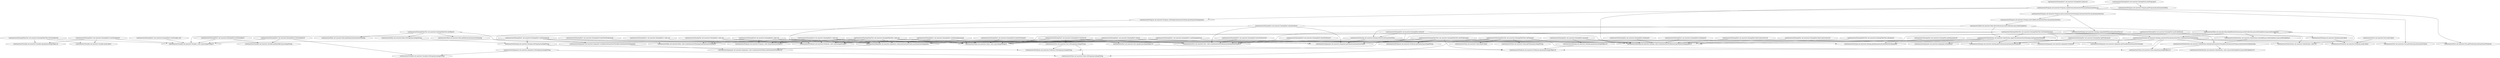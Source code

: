 digraph method {
    "Lnet/mooctest/Datalog net.mooctest.Datalog.compatibleWith(Lnet/mooctest/Fact;)Z" -> "Lnet/mooctest/Datalog net.mooctest.Datalog.substituteTo(Lnet/mooctest/Fact;)Lnet/mooctest/Substitution;";
    "Lnet/mooctest/DatalogTest2 net.mooctest.DatalogTest2.testVariable3()V" -> "Lnet/mooctest/Variable net.mooctest.Variable.hashCode()I";
    "Lnet/mooctest/DatalogTest2 net.mooctest.DatalogTest2.testVariable3()V" -> "Lnet/mooctest/Variable net.mooctest.Variable.<init>(Ljava/lang/String;)V";
    "Lnet/mooctest/DatalogTest2 net.mooctest.DatalogTest2.testVariable3()V" -> "Lnet/mooctest/Variable net.mooctest.Variable.equals(Ljava/lang/Object;)Z";
    "Lnet/mooctest/Argument net.mooctest.Argument.toString()Ljava/lang/String;" -> "Lnet/mooctest/Variable net.mooctest.Variable.toString()Ljava/lang/String;";
    "Lnet/mooctest/Argument net.mooctest.Argument.toString()Ljava/lang/String;" -> "Lnet/mooctest/Value net.mooctest.Value.toString()Ljava/lang/String;";
    "Lnet/mooctest/DatalogTest1 net.mooctest.DatalogTest1.testDatalogSames()V" -> "Lnet/mooctest/Value net.mooctest.Value.<init>(Ljava/lang/String;)V";
    "Lnet/mooctest/DatalogTest1 net.mooctest.DatalogTest1.testDatalogSames()V" -> "Lnet/mooctest/Predicate net.mooctest.Predicate.<init>(Ljava/lang/String;)V";
    "Lnet/mooctest/DatalogTest1 net.mooctest.DatalogTest1.testDatalogSames()V" -> "Lnet/mooctest/Datalog net.mooctest.Datalog.<init>(Lnet/mooctest/Predicate;[Lnet/mooctest/Argument;)V";
    "Lnet/mooctest/DatalogTest1 net.mooctest.DatalogTest1.testDatalogSames()V" -> "Lnet/mooctest/Argument net.mooctest.Argument.value(Lnet/mooctest/Value;)Lnet/mooctest/Argument;";
    "Lnet/mooctest/DatalogTest net.mooctest.DatalogTest.getArguments()V" -> "Lnet/mooctest/Datalog net.mooctest.Datalog.getArguments()[Lnet/mooctest/Argument;";
    "Lnet/mooctest/DatalogTest3 net.mooctest.DatalogTest3.testFact()V" -> "Lnet/mooctest/Value net.mooctest.Value.<init>(Ljava/lang/String;)V";
    "Lnet/mooctest/DatalogTest3 net.mooctest.DatalogTest3.testFact()V" -> "Lnet/mooctest/Fact net.mooctest.Fact.equals(Ljava/lang/Object;)Z";
    "Lnet/mooctest/DatalogTest3 net.mooctest.DatalogTest3.testFact()V" -> "Lnet/mooctest/Fact net.mooctest.Fact.toString()Ljava/lang/String;";
    "Lnet/mooctest/DatalogTest3 net.mooctest.DatalogTest3.testFact()V" -> "Lnet/mooctest/Predicate net.mooctest.Predicate.<init>(Ljava/lang/String;)V";
    "Lnet/mooctest/DatalogTest3 net.mooctest.DatalogTest3.testFact()V" -> "Lnet/mooctest/Fact net.mooctest.Fact.<init>(Lnet/mooctest/Predicate;[Lnet/mooctest/Value;)V";
    "Lnet/mooctest/Datalog net.mooctest.Datalog.equals(Ljava/lang/Object;)Z" -> "Lnet/mooctest/Predicate net.mooctest.Predicate.equals(Ljava/lang/Object;)Z";
    "Lnet/mooctest/Datalog net.mooctest.Datalog.toFact()Lnet/mooctest/Fact;" -> "Lnet/mooctest/Argument net.mooctest.Argument.getValue()Lnet/mooctest/Value;";
    "Lnet/mooctest/Datalog net.mooctest.Datalog.toFact()Lnet/mooctest/Fact;" -> "Lnet/mooctest/Argument net.mooctest.Argument.isValue()Z";
    "Lnet/mooctest/Datalog net.mooctest.Datalog.toFact()Lnet/mooctest/Fact;" -> "Lnet/mooctest/Fact net.mooctest.Fact.<init>(Lnet/mooctest/Predicate;[Lnet/mooctest/Value;)V";
    "Lnet/mooctest/DatalogOtherTest net.mooctest.DatalogOtherTest.initialize()V" -> "Lnet/mooctest/Datalog net.mooctest.Datalog.<init>(Lnet/mooctest/Predicate;[Lnet/mooctest/Argument;)V";
    "Lnet/mooctest/DatalogTest net.mooctest.DatalogTest.<init>()V" -> "Lnet/mooctest/Value net.mooctest.Value.<init>(Ljava/lang/String;)V";
    "Lnet/mooctest/DatalogTest net.mooctest.DatalogTest.<init>()V" -> "Lnet/mooctest/Predicate net.mooctest.Predicate.<init>(Ljava/lang/String;)V";
    "Lnet/mooctest/DatalogTest net.mooctest.DatalogTest.<init>()V" -> "Lnet/mooctest/Argument net.mooctest.Argument.value(Lnet/mooctest/Value;)Lnet/mooctest/Argument;";
    "Lnet/mooctest/Program net.mooctest.Program.valToArg([Lnet/mooctest/Value;)[Lnet/mooctest/Argument;" -> "Lnet/mooctest/Argument net.mooctest.Argument.value(Lnet/mooctest/Value;)Lnet/mooctest/Argument;";
    "Lnet/mooctest/Program net.mooctest.Program.canDerive(Lnet/mooctest/Fact;[Lnet/mooctest/Fact;)Z" -> "Lnet/mooctest/Fact net.mooctest.Fact.getValues()[Lnet/mooctest/Value;";
    "Lnet/mooctest/Program net.mooctest.Program.canDerive(Lnet/mooctest/Fact;[Lnet/mooctest/Fact;)Z" -> "Lnet/mooctest/Program net.mooctest.Program.query(Lnet/mooctest/Datalog;[Lnet/mooctest/Fact;)[Lnet/mooctest/Fact;";
    "Lnet/mooctest/Program net.mooctest.Program.canDerive(Lnet/mooctest/Fact;[Lnet/mooctest/Fact;)Z" -> "Lnet/mooctest/Program net.mooctest.Program.valToArg([Lnet/mooctest/Value;)[Lnet/mooctest/Argument;";
    "Lnet/mooctest/Program net.mooctest.Program.canDerive(Lnet/mooctest/Fact;[Lnet/mooctest/Fact;)Z" -> "Lnet/mooctest/Datalog net.mooctest.Datalog.<init>(Lnet/mooctest/Predicate;[Lnet/mooctest/Argument;)V";
    "Lnet/mooctest/Program net.mooctest.Program.canDerive(Lnet/mooctest/Fact;[Lnet/mooctest/Fact;)Z" -> "Lnet/mooctest/Fact net.mooctest.Fact.getPredicate()Lnet/mooctest/Predicate;";
    "Lnet/mooctest/DatalogTest1 net.mooctest.DatalogTest1.testDatalogGets()V" -> "Lnet/mooctest/Value net.mooctest.Value.<init>(Ljava/lang/String;)V";
    "Lnet/mooctest/DatalogTest1 net.mooctest.DatalogTest1.testDatalogGets()V" -> "Lnet/mooctest/Predicate net.mooctest.Predicate.<init>(Ljava/lang/String;)V";
    "Lnet/mooctest/DatalogTest1 net.mooctest.DatalogTest1.testDatalogGets()V" -> "Lnet/mooctest/Datalog net.mooctest.Datalog.getPredicate()Lnet/mooctest/Predicate;";
    "Lnet/mooctest/DatalogTest1 net.mooctest.DatalogTest1.testDatalogGets()V" -> "Lnet/mooctest/Datalog net.mooctest.Datalog.<init>(Lnet/mooctest/Predicate;[Lnet/mooctest/Argument;)V";
    "Lnet/mooctest/DatalogTest1 net.mooctest.DatalogTest1.testDatalogGets()V" -> "Lnet/mooctest/Argument net.mooctest.Argument.value(Lnet/mooctest/Value;)Lnet/mooctest/Argument;";
    "Lnet/mooctest/DatalogTest net.mooctest.DatalogTest.initialize()V" -> "Lnet/mooctest/Datalog net.mooctest.Datalog.<init>(Lnet/mooctest/Predicate;[Lnet/mooctest/Argument;)V";
    "Lnet/mooctest/DatalogTest2 net.mooctest.DatalogTest2.testVariable_0()V" -> "Lnet/mooctest/Variable net.mooctest.Variable.<init>(Ljava/lang/String;)V";
    "Lnet/mooctest/DatalogTest5 net.mooctest.DatalogTest5.blowTestFact2()V" -> "Lnet/mooctest/Fact net.mooctest.Fact.<init>(Lnet/mooctest/Predicate;[Lnet/mooctest/Value;)V";
    "Lnet/mooctest/DatalogTest5 net.mooctest.DatalogTest5.blowTestValue()V" -> "Lnet/mooctest/Value net.mooctest.Value.<init>(Ljava/lang/String;)V";
    "Lnet/mooctest/DatalogTest1 net.mooctest.DatalogTest1.testDatalog2()V" -> "Lnet/mooctest/Value net.mooctest.Value.<init>(Ljava/lang/String;)V";
    "Lnet/mooctest/DatalogTest1 net.mooctest.DatalogTest1.testDatalog2()V" -> "Lnet/mooctest/Predicate net.mooctest.Predicate.<init>(Ljava/lang/String;)V";
    "Lnet/mooctest/DatalogTest1 net.mooctest.DatalogTest1.testDatalog2()V" -> "Lnet/mooctest/Datalog net.mooctest.Datalog.<init>(Lnet/mooctest/Predicate;[Lnet/mooctest/Argument;)V";
    "Lnet/mooctest/DatalogTest1 net.mooctest.DatalogTest1.testDatalog2()V" -> "Lnet/mooctest/Argument net.mooctest.Argument.value(Lnet/mooctest/Value;)Lnet/mooctest/Argument;";
    "Lnet/mooctest/DatalogTest1 net.mooctest.DatalogTest1.testDatalog2()V" -> "Lnet/mooctest/Variable net.mooctest.Variable.<init>(Ljava/lang/String;)V";
    "Lnet/mooctest/DatalogTest1 net.mooctest.DatalogTest1.testDatalog2()V" -> "Lnet/mooctest/Datalog net.mooctest.Datalog.toString()Ljava/lang/String;";
    "Lnet/mooctest/DatalogTest1 net.mooctest.DatalogTest1.testDatalog2()V" -> "Lnet/mooctest/Argument net.mooctest.Argument.variable(Lnet/mooctest/Variable;)Lnet/mooctest/Argument;";
    "Lnet/mooctest/DatalogOtherTest net.mooctest.DatalogOtherTest.testVariable3()V" -> "Lnet/mooctest/Variable net.mooctest.Variable.hashCode()I";
    "Lnet/mooctest/DatalogOtherTest net.mooctest.DatalogOtherTest.testVariable3()V" -> "Lnet/mooctest/Variable net.mooctest.Variable.<init>(Ljava/lang/String;)V";
    "Lnet/mooctest/DatalogOtherTest net.mooctest.DatalogOtherTest.testVariable3()V" -> "Lnet/mooctest/Variable net.mooctest.Variable.equals(Ljava/lang/Object;)Z";
    "Lnet/mooctest/DatalogTest4 net.mooctest.DatalogTest4.testProgram()V" -> "Lnet/mooctest/Program net.mooctest.Program.canDerive(Lnet/mooctest/Fact;[Lnet/mooctest/Fact;)Z";
    "Lnet/mooctest/DatalogTest4 net.mooctest.DatalogTest4.testProgram()V" -> "Lnet/mooctest/Program net.mooctest.Program.getProgram()[Lnet/mooctest/Rule;";
    "Lnet/mooctest/Fact net.mooctest.Fact.toString()Ljava/lang/String;" -> "Lnet/mooctest/Value net.mooctest.Value.toString()Ljava/lang/String;";
    "Lnet/mooctest/Fact net.mooctest.Fact.toString()Ljava/lang/String;" -> "Lnet/mooctest/Predicate net.mooctest.Predicate.toString()Ljava/lang/String;";
    "Lnet/mooctest/DatalogTest5 net.mooctest.DatalogTest5.blowTestPredicate()V" -> "Lnet/mooctest/Predicate net.mooctest.Predicate.<init>(Ljava/lang/String;)V";
    "Lnet/mooctest/DatalogOtherTest net.mooctest.DatalogOtherTest.testSubstitution()V" -> "Lnet/mooctest/Value net.mooctest.Value.<init>(Ljava/lang/String;)V";
    "Lnet/mooctest/DatalogOtherTest net.mooctest.DatalogOtherTest.testSubstitution()V" -> "Lnet/mooctest/Substitution net.mooctest.Substitution.<init>()V";
    "Lnet/mooctest/DatalogOtherTest net.mooctest.DatalogOtherTest.testSubstitution()V" -> "Lnet/mooctest/Datalog net.mooctest.Datalog.getPredicate()Lnet/mooctest/Predicate;";
    "Lnet/mooctest/DatalogOtherTest net.mooctest.DatalogOtherTest.testSubstitution()V" -> "Lnet/mooctest/Variable net.mooctest.Variable.<init>(Ljava/lang/String;)V";
    "Lnet/mooctest/DatalogOtherTest net.mooctest.DatalogOtherTest.testSubstitution()V" -> "Lnet/mooctest/Argument net.mooctest.Argument.getValue()Lnet/mooctest/Value;";
    "Lnet/mooctest/DatalogOtherTest net.mooctest.DatalogOtherTest.testSubstitution()V" -> "Lnet/mooctest/Substitution net.mooctest.Substitution.applyOn(Lnet/mooctest/Datalog;)Lnet/mooctest/Datalog;";
    "Lnet/mooctest/DatalogOtherTest net.mooctest.DatalogOtherTest.testSubstitution()V" -> "Lnet/mooctest/Substitution net.mooctest.Substitution.extend(Lnet/mooctest/Variable;Lnet/mooctest/Value;)Lnet/mooctest/Substitution;";
    "Lnet/mooctest/DatalogOtherTest net.mooctest.DatalogOtherTest.testSubstitution()V" -> "Lnet/mooctest/Substitution net.mooctest.Substitution.extendAll(Ljava/util/LinkedList;)Ljava/util/LinkedList;";
    "Lnet/mooctest/DatalogTest1 net.mooctest.DatalogTest1.<init>()V" -> "Lnet/mooctest/Predicate net.mooctest.Predicate.<init>(Ljava/lang/String;)V";
    "Lnet/mooctest/DatalogTest5 net.mooctest.DatalogTest5.initialize()V" -> "Lnet/mooctest/Datalog net.mooctest.Datalog.<init>(Lnet/mooctest/Predicate;[Lnet/mooctest/Argument;)V";
    "Lnet/mooctest/Datalog net.mooctest.Datalog.substituteTo(Lnet/mooctest/Fact;)Lnet/mooctest/Substitution;" -> "Lnet/mooctest/Fact net.mooctest.Fact.getValues()[Lnet/mooctest/Value;";
    "Lnet/mooctest/Datalog net.mooctest.Datalog.substituteTo(Lnet/mooctest/Fact;)Lnet/mooctest/Substitution;" -> "Lnet/mooctest/Argument net.mooctest.Argument.getVariable()Lnet/mooctest/Variable;";
    "Lnet/mooctest/Datalog net.mooctest.Datalog.substituteTo(Lnet/mooctest/Fact;)Lnet/mooctest/Substitution;" -> "Lnet/mooctest/Substitution net.mooctest.Substitution.<init>()V";
    "Lnet/mooctest/Datalog net.mooctest.Datalog.substituteTo(Lnet/mooctest/Fact;)Lnet/mooctest/Substitution;" -> "Lnet/mooctest/Argument net.mooctest.Argument.getValue()Lnet/mooctest/Value;";
    "Lnet/mooctest/Datalog net.mooctest.Datalog.substituteTo(Lnet/mooctest/Fact;)Lnet/mooctest/Substitution;" -> "Lnet/mooctest/Argument net.mooctest.Argument.isValue()Z";
    "Lnet/mooctest/Datalog net.mooctest.Datalog.substituteTo(Lnet/mooctest/Fact;)Lnet/mooctest/Substitution;" -> "Lnet/mooctest/Substitution net.mooctest.Substitution.extend(Lnet/mooctest/Variable;Lnet/mooctest/Value;)Lnet/mooctest/Substitution;";
    "Lnet/mooctest/Datalog net.mooctest.Datalog.substituteTo(Lnet/mooctest/Fact;)Lnet/mooctest/Substitution;" -> "Lnet/mooctest/Predicate net.mooctest.Predicate.equals(Ljava/lang/Object;)Z";
    "Lnet/mooctest/Datalog net.mooctest.Datalog.substituteTo(Lnet/mooctest/Fact;)Lnet/mooctest/Substitution;" -> "Lnet/mooctest/Fact net.mooctest.Fact.getPredicate()Lnet/mooctest/Predicate;";
    "Lnet/mooctest/Datalog net.mooctest.Datalog.substituteTo(Lnet/mooctest/Fact;)Lnet/mooctest/Substitution;" -> "Lnet/mooctest/Value net.mooctest.Value.equals(Ljava/lang/Object;)Z";
    "Lnet/mooctest/Substitution net.mooctest.Substitution.extendAll(Ljava/util/LinkedList;)Ljava/util/LinkedList;" -> "Lnet/mooctest/Substitution net.mooctest.Substitution.extend(Lnet/mooctest/Variable;Lnet/mooctest/Value;)Lnet/mooctest/Substitution;";
    "Lnet/mooctest/DatalogTest1 net.mooctest.DatalogTest1.test()V" -> "Lnet/mooctest/Value net.mooctest.Value.<init>(Ljava/lang/String;)V";
    "Lnet/mooctest/DatalogTest1 net.mooctest.DatalogTest1.test()V" -> "Lnet/mooctest/Predicate net.mooctest.Predicate.<init>(Ljava/lang/String;)V";
    "Lnet/mooctest/DatalogTest1 net.mooctest.DatalogTest1.test()V" -> "Lnet/mooctest/Datalog net.mooctest.Datalog.<init>(Lnet/mooctest/Predicate;[Lnet/mooctest/Argument;)V";
    "Lnet/mooctest/DatalogTest1 net.mooctest.DatalogTest1.test()V" -> "Lnet/mooctest/Argument net.mooctest.Argument.value(Lnet/mooctest/Value;)Lnet/mooctest/Argument;";
    "Lnet/mooctest/DatalogTest1 net.mooctest.DatalogTest1.test()V" -> "Lnet/mooctest/Datalog net.mooctest.Datalog.getArguments()[Lnet/mooctest/Argument;";
    "Lnet/mooctest/DatalogTest2 net.mooctest.DatalogTest2.testVariable()V" -> "Lnet/mooctest/Variable net.mooctest.Variable.getIdentifier()Ljava/lang/String;";
    "Lnet/mooctest/DatalogTest2 net.mooctest.DatalogTest2.testVariable()V" -> "Lnet/mooctest/Variable net.mooctest.Variable.<init>(Ljava/lang/String;)V";
    "Lnet/mooctest/Datalog net.mooctest.Datalog.hashCode()I" -> "Lnet/mooctest/Predicate net.mooctest.Predicate.hashCode()I";
    "Lnet/mooctest/DatalogOtherTest net.mooctest.DatalogOtherTest.<init>()V" -> "Lnet/mooctest/Value net.mooctest.Value.<init>(Ljava/lang/String;)V";
    "Lnet/mooctest/DatalogOtherTest net.mooctest.DatalogOtherTest.<init>()V" -> "Lnet/mooctest/Rule net.mooctest.Rule.<init>(Lnet/mooctest/Datalog;[Lnet/mooctest/Datalog;)V";
    "Lnet/mooctest/DatalogOtherTest net.mooctest.DatalogOtherTest.<init>()V" -> "Lnet/mooctest/Predicate net.mooctest.Predicate.<init>(Ljava/lang/String;)V";
    "Lnet/mooctest/DatalogOtherTest net.mooctest.DatalogOtherTest.<init>()V" -> "Lnet/mooctest/Argument net.mooctest.Argument.value(Lnet/mooctest/Value;)Lnet/mooctest/Argument;";
    "Lnet/mooctest/DatalogOtherTest net.mooctest.DatalogOtherTest.<init>()V" -> "Lnet/mooctest/Argument net.mooctest.Argument.getValue()Lnet/mooctest/Value;";
    "Lnet/mooctest/DatalogOtherTest net.mooctest.DatalogOtherTest.<init>()V" -> "Lnet/mooctest/Fact net.mooctest.Fact.<init>(Lnet/mooctest/Predicate;[Lnet/mooctest/Value;)V";
    "Lnet/mooctest/DatalogOtherTest net.mooctest.DatalogOtherTest.<init>()V" -> "Lnet/mooctest/Program net.mooctest.Program.<init>([Lnet/mooctest/Rule;)V";
    "Lnet/mooctest/DatalogTest net.mooctest.DatalogTest.equals()V" -> "Lnet/mooctest/Datalog net.mooctest.Datalog.equals(Ljava/lang/Object;)Z";
    "Lnet/mooctest/DatalogTest net.mooctest.DatalogTest.equals()V" -> "Lnet/mooctest/Datalog net.mooctest.Datalog.<init>(Lnet/mooctest/Predicate;[Lnet/mooctest/Argument;)V";
    "Lnet/mooctest/Argument net.mooctest.Argument.variable(Lnet/mooctest/Variable;)Lnet/mooctest/Argument;" -> "Lnet/mooctest/Argument net.mooctest.Argument.<init>(Lnet/mooctest/Value;Lnet/mooctest/Variable;Z)V";
    "Lnet/mooctest/DatalogTest5 net.mooctest.DatalogTest5.blowTestFact()V" -> "Lnet/mooctest/Fact net.mooctest.Fact.<init>(Lnet/mooctest/Predicate;[Lnet/mooctest/Value;)V";
    "Lnet/mooctest/DatalogTest4 net.mooctest.DatalogTest4.<init>()V" -> "Lnet/mooctest/Value net.mooctest.Value.<init>(Ljava/lang/String;)V";
    "Lnet/mooctest/DatalogTest4 net.mooctest.DatalogTest4.<init>()V" -> "Lnet/mooctest/Rule net.mooctest.Rule.<init>(Lnet/mooctest/Datalog;[Lnet/mooctest/Datalog;)V";
    "Lnet/mooctest/DatalogTest4 net.mooctest.DatalogTest4.<init>()V" -> "Lnet/mooctest/Predicate net.mooctest.Predicate.<init>(Ljava/lang/String;)V";
    "Lnet/mooctest/DatalogTest4 net.mooctest.DatalogTest4.<init>()V" -> "Lnet/mooctest/Argument net.mooctest.Argument.value(Lnet/mooctest/Value;)Lnet/mooctest/Argument;";
    "Lnet/mooctest/DatalogTest4 net.mooctest.DatalogTest4.<init>()V" -> "Lnet/mooctest/Argument net.mooctest.Argument.getValue()Lnet/mooctest/Value;";
    "Lnet/mooctest/DatalogTest4 net.mooctest.DatalogTest4.<init>()V" -> "Lnet/mooctest/Fact net.mooctest.Fact.<init>(Lnet/mooctest/Predicate;[Lnet/mooctest/Value;)V";
    "Lnet/mooctest/DatalogTest4 net.mooctest.DatalogTest4.<init>()V" -> "Lnet/mooctest/Program net.mooctest.Program.<init>([Lnet/mooctest/Rule;)V";
    "Lnet/mooctest/Substitution net.mooctest.Substitution.extend(Lnet/mooctest/Variable;Lnet/mooctest/Value;)Lnet/mooctest/Substitution;" -> "Lnet/mooctest/Substitution net.mooctest.Substitution.<init>(Ljava/util/LinkedList;Ljava/util/LinkedList;)V";
    "Lnet/mooctest/Substitution net.mooctest.Substitution.extend(Lnet/mooctest/Variable;Lnet/mooctest/Value;)Lnet/mooctest/Substitution;" -> "Lnet/mooctest/Value net.mooctest.Value.equals(Ljava/lang/Object;)Z";
    "Lnet/mooctest/Substitution net.mooctest.Substitution.applyOn(Lnet/mooctest/Datalog;)Lnet/mooctest/Datalog;" -> "Lnet/mooctest/Argument net.mooctest.Argument.getVariable()Lnet/mooctest/Variable;";
    "Lnet/mooctest/Substitution net.mooctest.Substitution.applyOn(Lnet/mooctest/Datalog;)Lnet/mooctest/Datalog;" -> "Lnet/mooctest/Datalog net.mooctest.Datalog.getPredicate()Lnet/mooctest/Predicate;";
    "Lnet/mooctest/Substitution net.mooctest.Substitution.applyOn(Lnet/mooctest/Datalog;)Lnet/mooctest/Datalog;" -> "Lnet/mooctest/Datalog net.mooctest.Datalog.<init>(Lnet/mooctest/Predicate;[Lnet/mooctest/Argument;)V";
    "Lnet/mooctest/Substitution net.mooctest.Substitution.applyOn(Lnet/mooctest/Datalog;)Lnet/mooctest/Datalog;" -> "Lnet/mooctest/Argument net.mooctest.Argument.value(Lnet/mooctest/Value;)Lnet/mooctest/Argument;";
    "Lnet/mooctest/Substitution net.mooctest.Substitution.applyOn(Lnet/mooctest/Datalog;)Lnet/mooctest/Datalog;" -> "Lnet/mooctest/Datalog net.mooctest.Datalog.getArguments()[Lnet/mooctest/Argument;";
    "Lnet/mooctest/Substitution net.mooctest.Substitution.applyOn(Lnet/mooctest/Datalog;)Lnet/mooctest/Datalog;" -> "Lnet/mooctest/Argument net.mooctest.Argument.isVariable()Z";
    "Lnet/mooctest/Rule net.mooctest.Rule.findAllSubstitutions(Ljava/util/Collection;Ljava/util/LinkedList;)Ljava/util/LinkedList;" -> "Lnet/mooctest/Substitution net.mooctest.Substitution.<init>()V";
    "Lnet/mooctest/Rule net.mooctest.Rule.findAllSubstitutions(Ljava/util/Collection;Ljava/util/LinkedList;)Ljava/util/LinkedList;" -> "Lnet/mooctest/Datalog net.mooctest.Datalog.substituteTo(Lnet/mooctest/Fact;)Lnet/mooctest/Substitution;";
    "Lnet/mooctest/Rule net.mooctest.Rule.findAllSubstitutions(Ljava/util/Collection;Ljava/util/LinkedList;)Ljava/util/LinkedList;" -> "Lnet/mooctest/Substitution net.mooctest.Substitution.applyOn(Lnet/mooctest/Datalog;)Lnet/mooctest/Datalog;";
    "Lnet/mooctest/Rule net.mooctest.Rule.findAllSubstitutions(Ljava/util/Collection;Ljava/util/LinkedList;)Ljava/util/LinkedList;" -> "Lnet/mooctest/Rule net.mooctest.Rule.findAllSubstitutions(Ljava/util/Collection;Ljava/util/LinkedList;)Ljava/util/LinkedList;";
    "Lnet/mooctest/Rule net.mooctest.Rule.findAllSubstitutions(Ljava/util/Collection;Ljava/util/LinkedList;)Ljava/util/LinkedList;" -> "Lnet/mooctest/Substitution net.mooctest.Substitution.extendAll(Ljava/util/LinkedList;)Ljava/util/LinkedList;";
    "Lnet/mooctest/Datalog net.mooctest.Datalog.toString()Ljava/lang/String;" -> "Lnet/mooctest/Predicate net.mooctest.Predicate.toString()Ljava/lang/String;";
    "Lnet/mooctest/Datalog net.mooctest.Datalog.toString()Ljava/lang/String;" -> "Lnet/mooctest/Argument net.mooctest.Argument.toString()Ljava/lang/String;";
    "Lnet/mooctest/DatalogOtherTest net.mooctest.DatalogOtherTest.testPredicate()V" -> "Lnet/mooctest/Predicate net.mooctest.Predicate.<init>(Ljava/lang/String;)V";
    "Lnet/mooctest/DatalogOtherTest net.mooctest.DatalogOtherTest.testPredicate()V" -> "Lnet/mooctest/Predicate net.mooctest.Predicate.getName()Ljava/lang/String;";
    "Lnet/mooctest/DatalogOtherTest net.mooctest.DatalogOtherTest.testPredicate()V" -> "Lnet/mooctest/Predicate net.mooctest.Predicate.equals(Ljava/lang/Object;)Z";
    "Lnet/mooctest/DatalogOtherTest net.mooctest.DatalogOtherTest.testPredicate()V" -> "Lnet/mooctest/Predicate net.mooctest.Predicate.hashCode()I";
    "Lnet/mooctest/DatalogOtherTest net.mooctest.DatalogOtherTest.testPredicate()V" -> "Lnet/mooctest/Predicate net.mooctest.Predicate.toString()Ljava/lang/String;";
    "Lnet/mooctest/DatalogTest5 net.mooctest.DatalogTest5.<init>()V" -> "Lnet/mooctest/Value net.mooctest.Value.<init>(Ljava/lang/String;)V";
    "Lnet/mooctest/DatalogTest5 net.mooctest.DatalogTest5.<init>()V" -> "Lnet/mooctest/Rule net.mooctest.Rule.<init>(Lnet/mooctest/Datalog;[Lnet/mooctest/Datalog;)V";
    "Lnet/mooctest/DatalogTest5 net.mooctest.DatalogTest5.<init>()V" -> "Lnet/mooctest/Predicate net.mooctest.Predicate.<init>(Ljava/lang/String;)V";
    "Lnet/mooctest/DatalogTest5 net.mooctest.DatalogTest5.<init>()V" -> "Lnet/mooctest/Argument net.mooctest.Argument.value(Lnet/mooctest/Value;)Lnet/mooctest/Argument;";
    "Lnet/mooctest/DatalogTest5 net.mooctest.DatalogTest5.<init>()V" -> "Lnet/mooctest/Argument net.mooctest.Argument.getValue()Lnet/mooctest/Value;";
    "Lnet/mooctest/DatalogTest5 net.mooctest.DatalogTest5.<init>()V" -> "Lnet/mooctest/Fact net.mooctest.Fact.<init>(Lnet/mooctest/Predicate;[Lnet/mooctest/Value;)V";
    "Lnet/mooctest/DatalogTest5 net.mooctest.DatalogTest5.<init>()V" -> "Lnet/mooctest/Program net.mooctest.Program.<init>([Lnet/mooctest/Rule;)V";
    "Lnet/mooctest/DatalogTest net.mooctest.DatalogTest.getPredicate()V" -> "Lnet/mooctest/Datalog net.mooctest.Datalog.getPredicate()Lnet/mooctest/Predicate;";
    "Lnet/mooctest/Fact net.mooctest.Fact.hashCode()I" -> "Lnet/mooctest/Predicate net.mooctest.Predicate.hashCode()I";
    "Lnet/mooctest/DatalogTest net.mooctest.DatalogTest.blowConstructor1()V" -> "Lnet/mooctest/Datalog net.mooctest.Datalog.<init>(Lnet/mooctest/Predicate;[Lnet/mooctest/Argument;)V";
    "Lnet/mooctest/Argument net.mooctest.Argument.value(Lnet/mooctest/Value;)Lnet/mooctest/Argument;" -> "Lnet/mooctest/Argument net.mooctest.Argument.<init>(Lnet/mooctest/Value;Lnet/mooctest/Variable;Z)V";
    "Lnet/mooctest/DatalogTest net.mooctest.DatalogTest.blowConstructor2()V" -> "Lnet/mooctest/Datalog net.mooctest.Datalog.<init>(Lnet/mooctest/Predicate;[Lnet/mooctest/Argument;)V";
    "Lnet/mooctest/DatalogTest5 net.mooctest.DatalogTest5.blow1()V" -> "Lnet/mooctest/Program net.mooctest.Program.canDerive(Lnet/mooctest/Fact;[Lnet/mooctest/Fact;)Z";
    "Lnet/mooctest/Program net.mooctest.Program.deriveAll([Lnet/mooctest/Fact;)[Lnet/mooctest/Fact;" -> "Lnet/mooctest/Rule net.mooctest.Rule.deriveOnce(Ljava/util/Collection;)Ljava/util/LinkedList;";
    "Lnet/mooctest/DatalogTest net.mooctest.DatalogTest.toFact()V" -> "Lnet/mooctest/Argument net.mooctest.Argument.getVariable()Lnet/mooctest/Variable;";
    "Lnet/mooctest/DatalogTest net.mooctest.DatalogTest.toFact()V" -> "Lnet/mooctest/Datalog net.mooctest.Datalog.<init>(Lnet/mooctest/Predicate;[Lnet/mooctest/Argument;)V";
    "Lnet/mooctest/DatalogTest net.mooctest.DatalogTest.toFact()V" -> "Lnet/mooctest/Datalog net.mooctest.Datalog.toFact()Lnet/mooctest/Fact;";
    "Lnet/mooctest/DatalogTest net.mooctest.DatalogTest.toFact()V" -> "Lnet/mooctest/Argument net.mooctest.Argument.getValue()Lnet/mooctest/Value;";
    "Lnet/mooctest/DatalogTest net.mooctest.DatalogTest.toFact()V" -> "Lnet/mooctest/Fact net.mooctest.Fact.<init>(Lnet/mooctest/Predicate;[Lnet/mooctest/Value;)V";
    "Lnet/mooctest/DatalogTest net.mooctest.DatalogTest.substituteTo()V" -> "Lnet/mooctest/Predicate net.mooctest.Predicate.<init>(Ljava/lang/String;)V";
    "Lnet/mooctest/DatalogTest net.mooctest.DatalogTest.substituteTo()V" -> "Lnet/mooctest/Argument net.mooctest.Argument.getValue()Lnet/mooctest/Value;";
    "Lnet/mooctest/DatalogTest net.mooctest.DatalogTest.substituteTo()V" -> "Lnet/mooctest/Datalog net.mooctest.Datalog.compatibleWith(Lnet/mooctest/Fact;)Z";
    "Lnet/mooctest/DatalogTest net.mooctest.DatalogTest.substituteTo()V" -> "Lnet/mooctest/Fact net.mooctest.Fact.<init>(Lnet/mooctest/Predicate;[Lnet/mooctest/Value;)V";
    "Lnet/mooctest/Rule net.mooctest.Rule.deriveOnce(Ljava/util/Collection;)Ljava/util/LinkedList;" -> "Lnet/mooctest/Substitution net.mooctest.Substitution.applyOn(Lnet/mooctest/Datalog;)Lnet/mooctest/Datalog;";
    "Lnet/mooctest/Rule net.mooctest.Rule.deriveOnce(Ljava/util/Collection;)Ljava/util/LinkedList;" -> "Lnet/mooctest/Datalog net.mooctest.Datalog.toFact()Lnet/mooctest/Fact;";
    "Lnet/mooctest/Rule net.mooctest.Rule.deriveOnce(Ljava/util/Collection;)Ljava/util/LinkedList;" -> "Lnet/mooctest/Rule net.mooctest.Rule.findAllSubstitutions(Ljava/util/Collection;Ljava/util/LinkedList;)Ljava/util/LinkedList;";
    "Lnet/mooctest/Fact net.mooctest.Fact.equals(Ljava/lang/Object;)Z" -> "Lnet/mooctest/Predicate net.mooctest.Predicate.equals(Ljava/lang/Object;)Z";
    "Lnet/mooctest/DatalogOtherTest net.mooctest.DatalogOtherTest.testValue()V" -> "Lnet/mooctest/Value net.mooctest.Value.<init>(Ljava/lang/String;)V";
    "Lnet/mooctest/DatalogOtherTest net.mooctest.DatalogOtherTest.testValue()V" -> "Lnet/mooctest/Value net.mooctest.Value.toString()Ljava/lang/String;";
    "Lnet/mooctest/DatalogOtherTest net.mooctest.DatalogOtherTest.testValue()V" -> "Lnet/mooctest/Value net.mooctest.Value.getValue()Ljava/lang/String;";
    "Lnet/mooctest/DatalogOtherTest net.mooctest.DatalogOtherTest.testValue()V" -> "Lnet/mooctest/Value net.mooctest.Value.hashCode()I";
    "Lnet/mooctest/DatalogOtherTest net.mooctest.DatalogOtherTest.testValue()V" -> "Lnet/mooctest/Value net.mooctest.Value.equals(Ljava/lang/Object;)Z";
    "Lnet/mooctest/DatalogOtherTest net.mooctest.DatalogOtherTest.testRule()V" -> "Lnet/mooctest/Rule net.mooctest.Rule.<init>(Lnet/mooctest/Datalog;[Lnet/mooctest/Datalog;)V";
    "Lnet/mooctest/DatalogOtherTest net.mooctest.DatalogOtherTest.testRule()V" -> "Lnet/mooctest/Rule net.mooctest.Rule.toString()Ljava/lang/String;";
    "Lnet/mooctest/DatalogOtherTest net.mooctest.DatalogOtherTest.testRule()V" -> "Lnet/mooctest/Rule net.mooctest.Rule.getHead()Lnet/mooctest/Datalog;";
    "Lnet/mooctest/DatalogOtherTest net.mooctest.DatalogOtherTest.testRule()V" -> "Lnet/mooctest/Rule net.mooctest.Rule.getBody()[Lnet/mooctest/Datalog;";
    "Lnet/mooctest/Rule net.mooctest.Rule.toString()Ljava/lang/String;" -> "Lnet/mooctest/Datalog net.mooctest.Datalog.toString()Ljava/lang/String;";
    "Lnet/mooctest/DatalogTest net.mooctest.DatalogTest.hashCodeTest()V" -> "Lnet/mooctest/Datalog net.mooctest.Datalog.<init>(Lnet/mooctest/Predicate;[Lnet/mooctest/Argument;)V";
    "Lnet/mooctest/DatalogTest net.mooctest.DatalogTest.hashCodeTest()V" -> "Lnet/mooctest/Datalog net.mooctest.Datalog.hashCode()I";
    "Lnet/mooctest/DatalogTest2 net.mooctest.DatalogTest2.testVariable2()V" -> "Lnet/mooctest/Variable net.mooctest.Variable.getIdentifier()Ljava/lang/String;";
    "Lnet/mooctest/DatalogTest2 net.mooctest.DatalogTest2.testVariable2()V" -> "Lnet/mooctest/Variable net.mooctest.Variable.<init>(Ljava/lang/String;)V";
    "Lnet/mooctest/DatalogTest2 net.mooctest.DatalogTest2.testVariable2()V" -> "Lnet/mooctest/Variable net.mooctest.Variable.toString()Ljava/lang/String;";
    "Lnet/mooctest/Program net.mooctest.Program.query(Lnet/mooctest/Datalog;[Lnet/mooctest/Fact;)[Lnet/mooctest/Fact;" -> "Lnet/mooctest/Program net.mooctest.Program.deriveAll([Lnet/mooctest/Fact;)[Lnet/mooctest/Fact;";
    "Lnet/mooctest/Program net.mooctest.Program.query(Lnet/mooctest/Datalog;[Lnet/mooctest/Fact;)[Lnet/mooctest/Fact;" -> "Lnet/mooctest/Datalog net.mooctest.Datalog.compatibleWith(Lnet/mooctest/Fact;)Z";
}